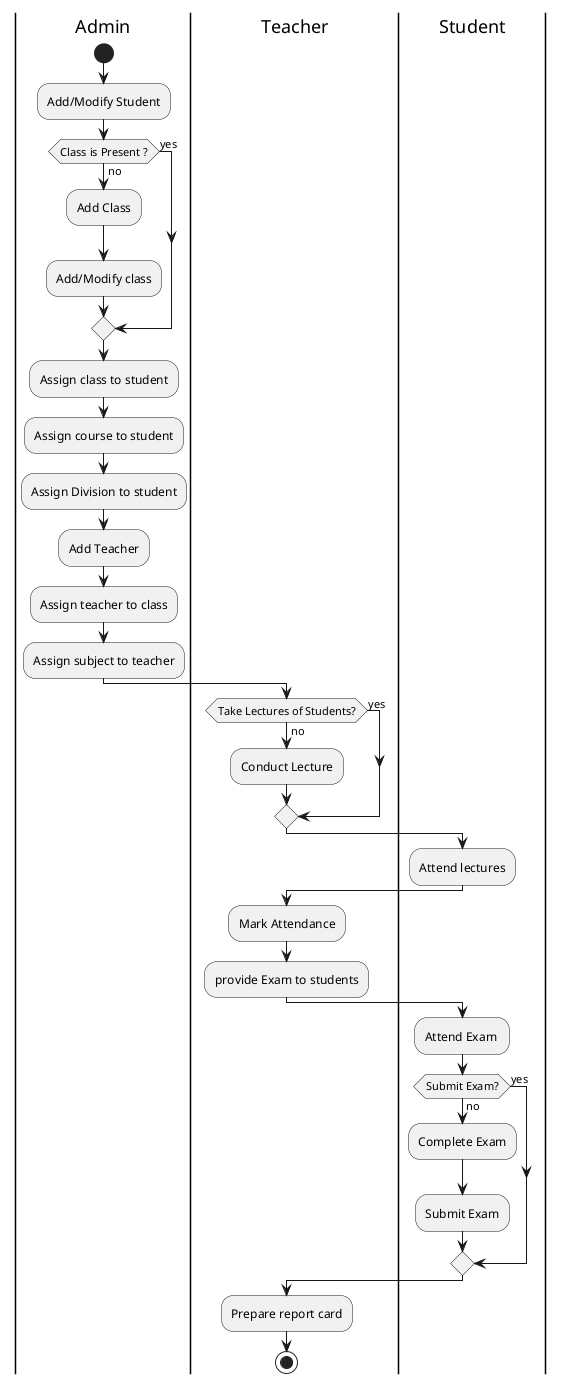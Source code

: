 @startuml


|Admin|
start
:Add/Modify Student;
if(Class is Present ?)then  (no)
    :Add Class;

    :Add/Modify class;
else (yes)
    endif
:Assign class to student;
:Assign course to student;
:Assign Division to student;
:Add Teacher;
:Assign teacher to class;
:Assign subject to teacher;
|Teacher|

if (Take Lectures of Students?) then (no)
  :Conduct Lecture;
else (yes)
endif


|Student|
:Attend lectures;

|Teacher|

:Mark Attendance;
:provide Exam to students;

|Student|

:Attend Exam ;

if (Submit Exam?) then (no)
  :Complete Exam;
  :Submit Exam;
  else (yes)
  endif
|Teacher|
:Prepare report card;

stop
@enduml